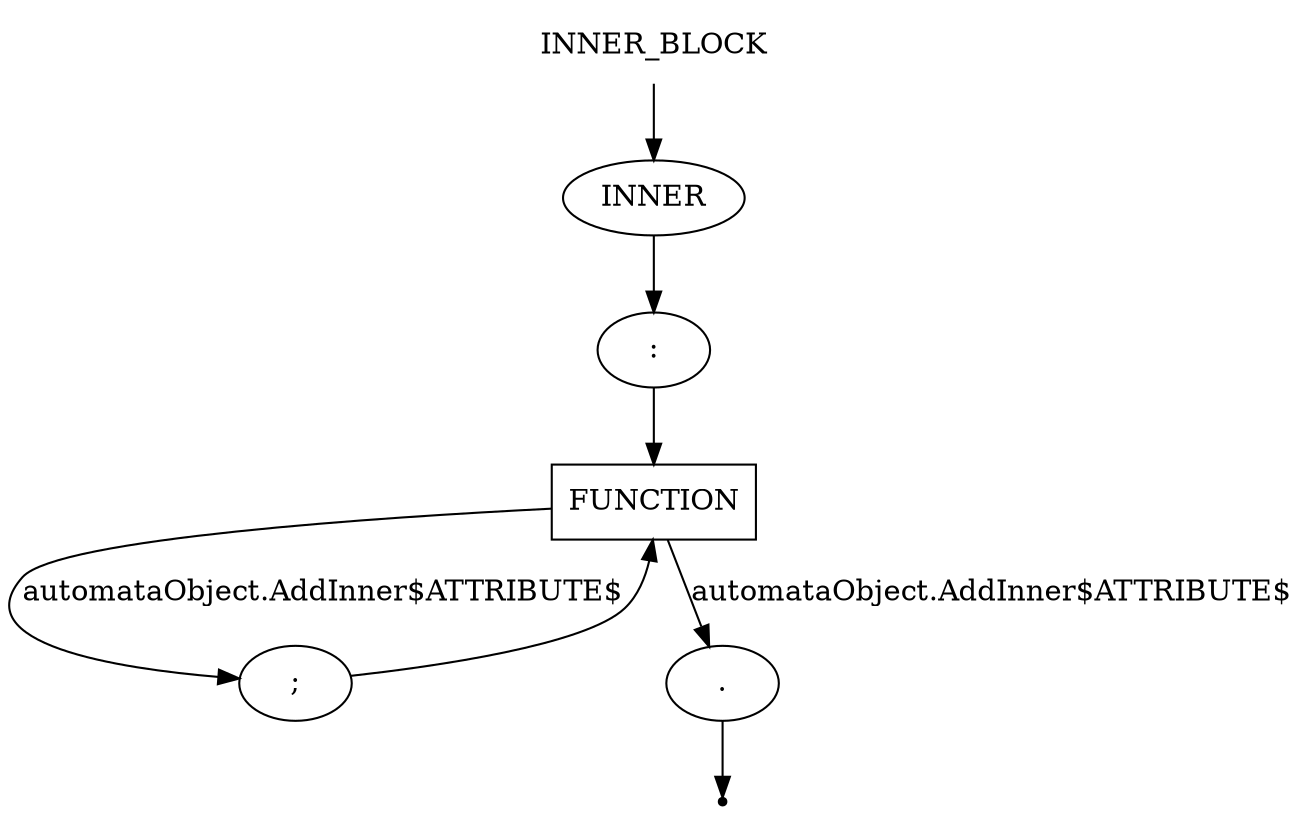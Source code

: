 digraph INNER_BLOCK {
    start [label=INNER_BLOCK shape=plaintext]
    A [label=INNER shape=oval]
    B [label=":" shape=oval]
    C [label=FUNCTION shape=box]
    G [label=";" shape=oval]
    H [label="." shape=oval]
    end [label="" shape=point]
    start -> A
    A -> B
    B -> C
    C -> G [label="automataObject.AddInner$ATTRIBUTE$"]
    C -> H [label="automataObject.AddInner$ATTRIBUTE$"]
    G -> C
    H -> end
}
